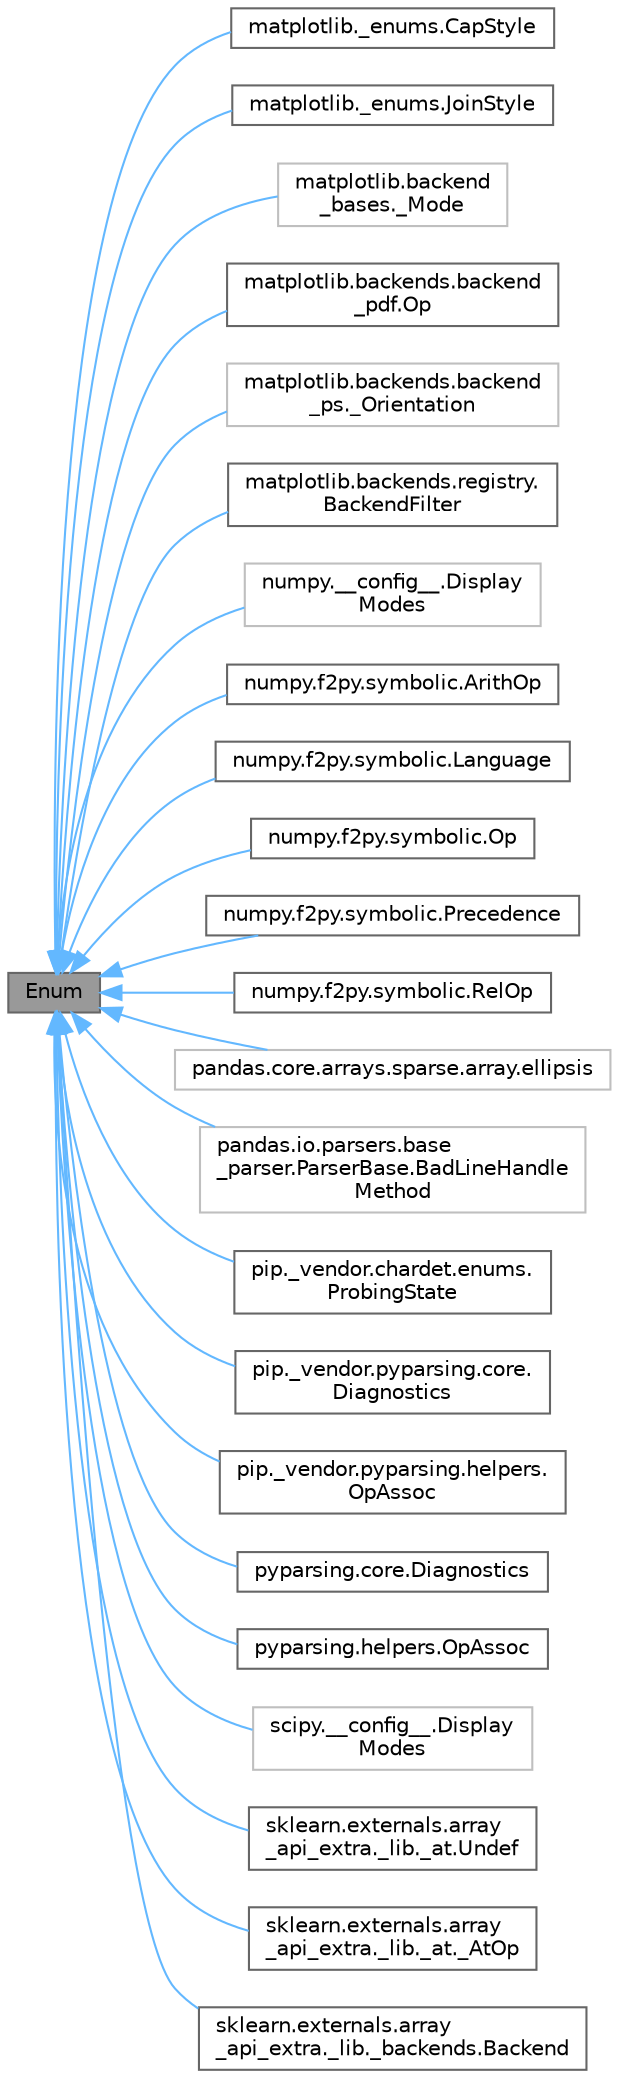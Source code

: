 digraph "Enum"
{
 // LATEX_PDF_SIZE
  bgcolor="transparent";
  edge [fontname=Helvetica,fontsize=10,labelfontname=Helvetica,labelfontsize=10];
  node [fontname=Helvetica,fontsize=10,shape=box,height=0.2,width=0.4];
  rankdir="LR";
  Node1 [id="Node000001",label="Enum",height=0.2,width=0.4,color="gray40", fillcolor="grey60", style="filled", fontcolor="black",tooltip=" "];
  Node1 -> Node2 [id="edge1_Node000001_Node000002",dir="back",color="steelblue1",style="solid",tooltip=" "];
  Node2 [id="Node000002",label="matplotlib._enums.CapStyle",height=0.2,width=0.4,color="gray40", fillcolor="white", style="filled",URL="$df/dac/classmatplotlib_1_1__enums_1_1CapStyle.html",tooltip=" "];
  Node1 -> Node3 [id="edge2_Node000001_Node000003",dir="back",color="steelblue1",style="solid",tooltip=" "];
  Node3 [id="Node000003",label="matplotlib._enums.JoinStyle",height=0.2,width=0.4,color="gray40", fillcolor="white", style="filled",URL="$d9/d29/classmatplotlib_1_1__enums_1_1JoinStyle.html",tooltip=" "];
  Node1 -> Node4 [id="edge3_Node000001_Node000004",dir="back",color="steelblue1",style="solid",tooltip=" "];
  Node4 [id="Node000004",label="matplotlib.backend\l_bases._Mode",height=0.2,width=0.4,color="grey75", fillcolor="white", style="filled",URL="$da/d44/classmatplotlib_1_1backend__bases_1_1__Mode.html",tooltip=" "];
  Node1 -> Node5 [id="edge4_Node000001_Node000005",dir="back",color="steelblue1",style="solid",tooltip=" "];
  Node5 [id="Node000005",label="matplotlib.backends.backend\l_pdf.Op",height=0.2,width=0.4,color="gray40", fillcolor="white", style="filled",URL="$d2/d68/classmatplotlib_1_1backends_1_1backend__pdf_1_1Op.html",tooltip=" "];
  Node1 -> Node6 [id="edge5_Node000001_Node000006",dir="back",color="steelblue1",style="solid",tooltip=" "];
  Node6 [id="Node000006",label="matplotlib.backends.backend\l_ps._Orientation",height=0.2,width=0.4,color="grey75", fillcolor="white", style="filled",URL="$db/d7c/classmatplotlib_1_1backends_1_1backend__ps_1_1__Orientation.html",tooltip=" "];
  Node1 -> Node7 [id="edge6_Node000001_Node000007",dir="back",color="steelblue1",style="solid",tooltip=" "];
  Node7 [id="Node000007",label="matplotlib.backends.registry.\lBackendFilter",height=0.2,width=0.4,color="gray40", fillcolor="white", style="filled",URL="$d7/dbc/classmatplotlib_1_1backends_1_1registry_1_1BackendFilter.html",tooltip=" "];
  Node1 -> Node8 [id="edge7_Node000001_Node000008",dir="back",color="steelblue1",style="solid",tooltip=" "];
  Node8 [id="Node000008",label="numpy.__config__.Display\lModes",height=0.2,width=0.4,color="grey75", fillcolor="white", style="filled",URL="$d3/dcf/classnumpy_1_1____config_____1_1DisplayModes.html",tooltip=" "];
  Node1 -> Node9 [id="edge8_Node000001_Node000009",dir="back",color="steelblue1",style="solid",tooltip=" "];
  Node9 [id="Node000009",label="numpy.f2py.symbolic.ArithOp",height=0.2,width=0.4,color="gray40", fillcolor="white", style="filled",URL="$dc/d3a/classnumpy_1_1f2py_1_1symbolic_1_1ArithOp.html",tooltip=" "];
  Node1 -> Node10 [id="edge9_Node000001_Node000010",dir="back",color="steelblue1",style="solid",tooltip=" "];
  Node10 [id="Node000010",label="numpy.f2py.symbolic.Language",height=0.2,width=0.4,color="gray40", fillcolor="white", style="filled",URL="$d1/dbc/classnumpy_1_1f2py_1_1symbolic_1_1Language.html",tooltip=" "];
  Node1 -> Node11 [id="edge10_Node000001_Node000011",dir="back",color="steelblue1",style="solid",tooltip=" "];
  Node11 [id="Node000011",label="numpy.f2py.symbolic.Op",height=0.2,width=0.4,color="gray40", fillcolor="white", style="filled",URL="$db/d7f/classnumpy_1_1f2py_1_1symbolic_1_1Op.html",tooltip=" "];
  Node1 -> Node12 [id="edge11_Node000001_Node000012",dir="back",color="steelblue1",style="solid",tooltip=" "];
  Node12 [id="Node000012",label="numpy.f2py.symbolic.Precedence",height=0.2,width=0.4,color="gray40", fillcolor="white", style="filled",URL="$d3/dda/classnumpy_1_1f2py_1_1symbolic_1_1Precedence.html",tooltip=" "];
  Node1 -> Node13 [id="edge12_Node000001_Node000013",dir="back",color="steelblue1",style="solid",tooltip=" "];
  Node13 [id="Node000013",label="numpy.f2py.symbolic.RelOp",height=0.2,width=0.4,color="gray40", fillcolor="white", style="filled",URL="$d6/d15/classnumpy_1_1f2py_1_1symbolic_1_1RelOp.html",tooltip=" "];
  Node1 -> Node14 [id="edge13_Node000001_Node000014",dir="back",color="steelblue1",style="solid",tooltip=" "];
  Node14 [id="Node000014",label="pandas.core.arrays.sparse.array.ellipsis",height=0.2,width=0.4,color="grey75", fillcolor="white", style="filled",URL="$d1/dd3/classpandas_1_1core_1_1arrays_1_1sparse_1_1array_1_1ellipsis.html",tooltip=" "];
  Node1 -> Node15 [id="edge14_Node000001_Node000015",dir="back",color="steelblue1",style="solid",tooltip=" "];
  Node15 [id="Node000015",label="pandas.io.parsers.base\l_parser.ParserBase.BadLineHandle\lMethod",height=0.2,width=0.4,color="grey75", fillcolor="white", style="filled",URL="$d5/d15/classpandas_1_1io_1_1parsers_1_1base__parser_1_1ParserBase_1_1BadLineHandleMethod.html",tooltip=" "];
  Node1 -> Node16 [id="edge15_Node000001_Node000016",dir="back",color="steelblue1",style="solid",tooltip=" "];
  Node16 [id="Node000016",label="pip._vendor.chardet.enums.\lProbingState",height=0.2,width=0.4,color="gray40", fillcolor="white", style="filled",URL="$dd/dd6/classpip_1_1__vendor_1_1chardet_1_1enums_1_1ProbingState.html",tooltip=" "];
  Node1 -> Node17 [id="edge16_Node000001_Node000017",dir="back",color="steelblue1",style="solid",tooltip=" "];
  Node17 [id="Node000017",label="pip._vendor.pyparsing.core.\lDiagnostics",height=0.2,width=0.4,color="gray40", fillcolor="white", style="filled",URL="$d0/d9f/classpip_1_1__vendor_1_1pyparsing_1_1core_1_1Diagnostics.html",tooltip=" "];
  Node1 -> Node18 [id="edge17_Node000001_Node000018",dir="back",color="steelblue1",style="solid",tooltip=" "];
  Node18 [id="Node000018",label="pip._vendor.pyparsing.helpers.\lOpAssoc",height=0.2,width=0.4,color="gray40", fillcolor="white", style="filled",URL="$da/df1/classpip_1_1__vendor_1_1pyparsing_1_1helpers_1_1OpAssoc.html",tooltip=" "];
  Node1 -> Node19 [id="edge18_Node000001_Node000019",dir="back",color="steelblue1",style="solid",tooltip=" "];
  Node19 [id="Node000019",label="pyparsing.core.Diagnostics",height=0.2,width=0.4,color="gray40", fillcolor="white", style="filled",URL="$d6/d2e/classpyparsing_1_1core_1_1Diagnostics.html",tooltip=" "];
  Node1 -> Node20 [id="edge19_Node000001_Node000020",dir="back",color="steelblue1",style="solid",tooltip=" "];
  Node20 [id="Node000020",label="pyparsing.helpers.OpAssoc",height=0.2,width=0.4,color="gray40", fillcolor="white", style="filled",URL="$d2/dcd/classpyparsing_1_1helpers_1_1OpAssoc.html",tooltip=" "];
  Node1 -> Node21 [id="edge20_Node000001_Node000021",dir="back",color="steelblue1",style="solid",tooltip=" "];
  Node21 [id="Node000021",label="scipy.__config__.Display\lModes",height=0.2,width=0.4,color="grey75", fillcolor="white", style="filled",URL="$d0/de8/classscipy_1_1____config_____1_1DisplayModes.html",tooltip=" "];
  Node1 -> Node22 [id="edge21_Node000001_Node000022",dir="back",color="steelblue1",style="solid",tooltip=" "];
  Node22 [id="Node000022",label="sklearn.externals.array\l_api_extra._lib._at.Undef",height=0.2,width=0.4,color="gray40", fillcolor="white", style="filled",URL="$d5/d50/classsklearn_1_1externals_1_1array__api__extra_1_1__lib_1_1__at_1_1Undef.html",tooltip=" "];
  Node1 -> Node23 [id="edge22_Node000001_Node000023",dir="back",color="steelblue1",style="solid",tooltip=" "];
  Node23 [id="Node000023",label="sklearn.externals.array\l_api_extra._lib._at._AtOp",height=0.2,width=0.4,color="gray40", fillcolor="white", style="filled",URL="$de/d7d/classsklearn_1_1externals_1_1array__api__extra_1_1__lib_1_1__at_1_1__AtOp.html",tooltip=" "];
  Node1 -> Node24 [id="edge23_Node000001_Node000024",dir="back",color="steelblue1",style="solid",tooltip=" "];
  Node24 [id="Node000024",label="sklearn.externals.array\l_api_extra._lib._backends.Backend",height=0.2,width=0.4,color="gray40", fillcolor="white", style="filled",URL="$d9/d67/classsklearn_1_1externals_1_1array__api__extra_1_1__lib_1_1__backends_1_1Backend.html",tooltip=" "];
}
